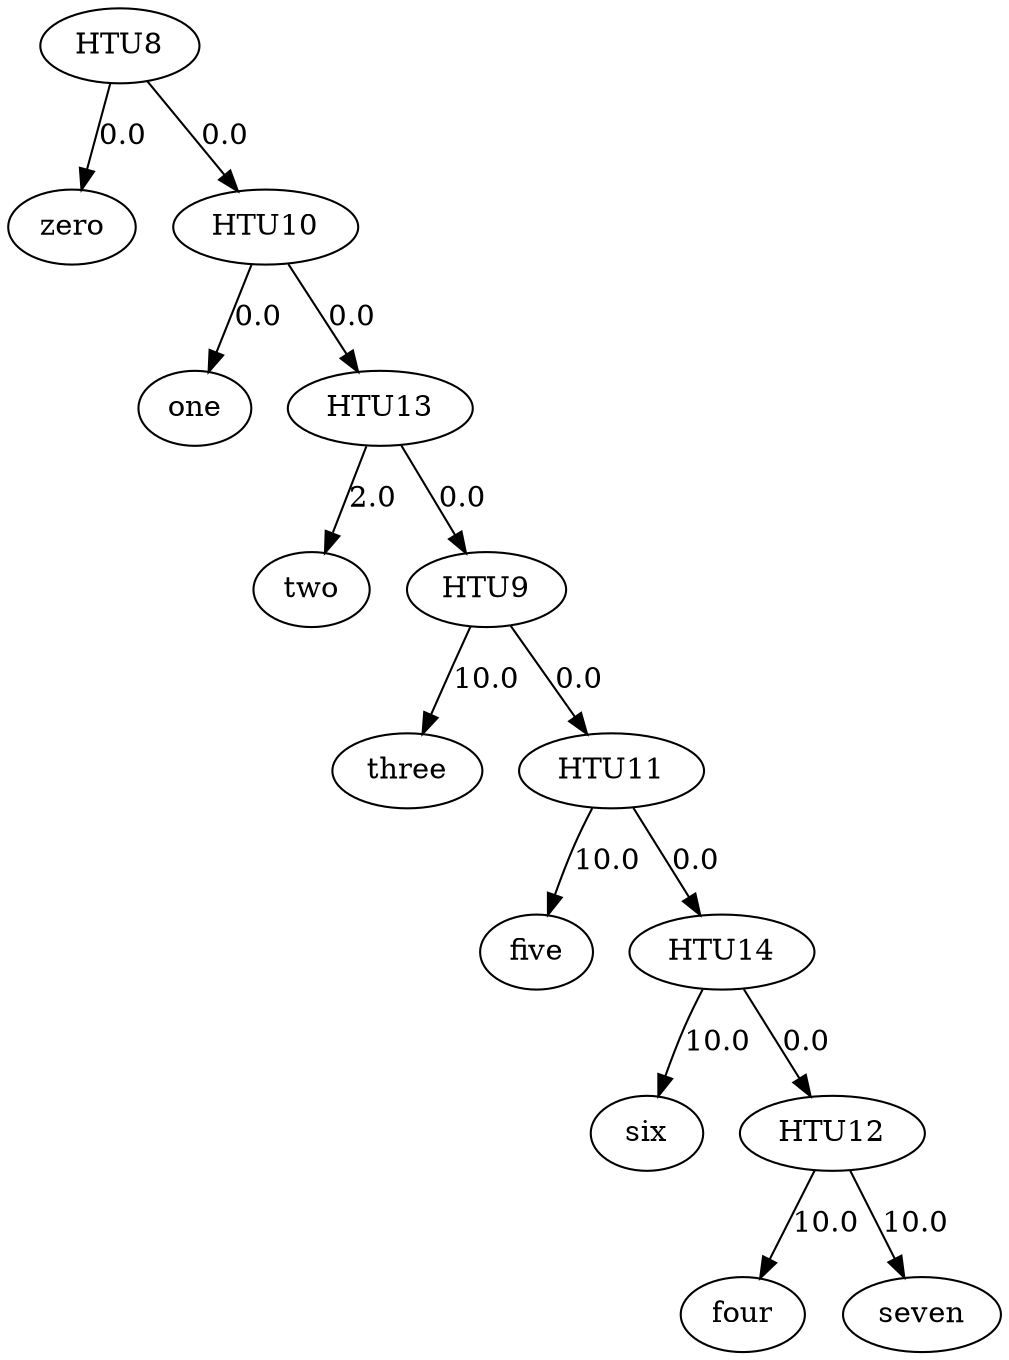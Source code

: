 digraph {
    0 [label=five];
    1 [label=four];
    2 [label=one];
    3 [label=seven];
    4 [label=six];
    5 [label=three];
    6 [label=two];
    7 [label=zero];
    8 [label=HTU8];
    9 [label=HTU9];
    10 [label=HTU10];
    11 [label=HTU11];
    12 [label=HTU12];
    13 [label=HTU13];
    14 [label=HTU14];
    8 -> 7 [label=0.0];
    8 -> 10 [label=0.0];
    9 -> 5 [label=10.0];
    9 -> 11 [label=0.0];
    10 -> 2 [label=0.0];
    10 -> 13 [label=0.0];
    11 -> 0 [label=10.0];
    11 -> 14 [label=0.0];
    12 -> 1 [label=10.0];
    12 -> 3 [label=10.0];
    13 -> 6 [label=2.0];
    13 -> 9 [label=0.0];
    14 -> 4 [label=10.0];
    14 -> 12 [label=0.0];
}
digraph {
    0 [label=five];
    1 [label=four];
    2 [label=one];
    3 [label=seven];
    4 [label=six];
    5 [label=three];
    6 [label=two];
    7 [label=zero];
    8 [label=HTU8];
    9 [label=HTU9];
    10 [label=HTU10];
    11 [label=HTU11];
    12 [label=HTU12];
    13 [label=HTU13];
    14 [label=HTU14];
    8 -> 7 [label=0.0];
    8 -> 11 [label=0.0];
    9 -> 4 [label=10.0];
    9 -> 14 [label=0.0];
    10 -> 0 [label=10.0];
    10 -> 5 [label=10.0];
    11 -> 2 [label=0.0];
    11 -> 13 [label=0.0];
    12 -> 9 [label=0.0];
    12 -> 10 [label=0.0];
    13 -> 6 [label=2.0];
    13 -> 12 [label=0.0];
    14 -> 1 [label=10.0];
    14 -> 3 [label=10.0];
}
digraph {
    0 [label=five];
    1 [label=four];
    2 [label=one];
    3 [label=seven];
    4 [label=six];
    5 [label=three];
    6 [label=two];
    7 [label=zero];
    8 [label=HTU8];
    9 [label=HTU9];
    10 [label=HTU10];
    11 [label=HTU11];
    12 [label=HTU12];
    13 [label=HTU13];
    14 [label=HTU14];
    8 -> 7 [label=0.0];
    8 -> 11 [label=0.0];
    9 -> 6 [label=2.0];
    9 -> 10 [label=0.0];
    10 -> 4 [label=10.0];
    10 -> 12 [label=0.0];
    11 -> 2 [label=0.0];
    11 -> 9 [label=0.0];
    12 -> 13 [label=0.0];
    12 -> 14 [label=0.0];
    13 -> 1 [label=10.0];
    13 -> 3 [label=10.0];
    14 -> 0 [label=10.0];
    14 -> 5 [label=10.0];
}
digraph {
    0 [label=five];
    1 [label=four];
    2 [label=one];
    3 [label=seven];
    4 [label=six];
    5 [label=three];
    6 [label=two];
    7 [label=zero];
    8 [label=HTU8];
    9 [label=HTU9];
    10 [label=HTU10];
    11 [label=HTU11];
    12 [label=HTU12];
    13 [label=HTU13];
    14 [label=HTU14];
    8 -> 7 [label=0.0];
    8 -> 9 [label=0.0];
    9 -> 2 [label=0.0];
    9 -> 12 [label=0.0];
    10 -> 4 [label=10.0];
    10 -> 11 [label=0.0];
    11 -> 13 [label=0.0];
    11 -> 14 [label=0.0];
    12 -> 6 [label=2.0];
    12 -> 10 [label=0.0];
    13 -> 1 [label=10.0];
    13 -> 3 [label=10.0];
    14 -> 0 [label=10.0];
    14 -> 5 [label=10.0];
}
digraph {
    0 [label=five];
    1 [label=four];
    2 [label=one];
    3 [label=seven];
    4 [label=six];
    5 [label=three];
    6 [label=two];
    7 [label=zero];
    8 [label=HTU8];
    9 [label=HTU9];
    10 [label=HTU10];
    11 [label=HTU11];
    12 [label=HTU12];
    13 [label=HTU13];
    14 [label=HTU14];
    8 -> 7 [label=0.0];
    8 -> 9 [label=0.0];
    9 -> 2 [label=0.0];
    9 -> 12 [label=0.0];
    10 -> 5 [label=10.0];
    10 -> 14 [label=0.0];
    11 -> 4 [label=10.0];
    11 -> 13 [label=0.0];
    12 -> 6 [label=2.0];
    12 -> 10 [label=0.0];
    13 -> 1 [label=10.0];
    13 -> 3 [label=10.0];
    14 -> 0 [label=10.0];
    14 -> 11 [label=0.0];
}
digraph {
    0 [label=five];
    1 [label=four];
    2 [label=one];
    3 [label=seven];
    4 [label=six];
    5 [label=three];
    6 [label=two];
    7 [label=zero];
    8 [label=HTU8];
    9 [label=HTU9];
    10 [label=HTU10];
    11 [label=HTU11];
    12 [label=HTU12];
    13 [label=HTU13];
    14 [label=HTU14];
    8 -> 7 [label=0.0];
    8 -> 9 [label=0.0];
    9 -> 2 [label=0.0];
    9 -> 12 [label=0.0];
    10 -> 13 [label=0.0];
    10 -> 14 [label=0.0];
    11 -> 0 [label=10.0];
    11 -> 5 [label=10.0];
    12 -> 6 [label=2.0];
    12 -> 10 [label=0.0];
    13 -> 1 [label=10.0];
    13 -> 3 [label=10.0];
    14 -> 4 [label=10.0];
    14 -> 11 [label=0.0];
}
digraph {
    0 [label=five];
    1 [label=four];
    2 [label=one];
    3 [label=seven];
    4 [label=six];
    5 [label=three];
    6 [label=two];
    7 [label=zero];
    8 [label=HTU8];
    9 [label=HTU9];
    10 [label=HTU10];
    11 [label=HTU11];
    12 [label=HTU12];
    13 [label=HTU13];
    14 [label=HTU14];
    8 -> 7 [label=0.0];
    8 -> 14 [label=0.0];
    9 -> 6 [label=2.0];
    9 -> 10 [label=0.0];
    10 -> 11 [label=0.0];
    10 -> 12 [label=0.0];
    11 -> 4 [label=10.0];
    11 -> 13 [label=0.0];
    12 -> 1 [label=10.0];
    12 -> 3 [label=10.0];
    13 -> 0 [label=10.0];
    13 -> 5 [label=10.0];
    14 -> 2 [label=0.0];
    14 -> 9 [label=0.0];
}
digraph {
    0 [label=five];
    1 [label=four];
    2 [label=one];
    3 [label=seven];
    4 [label=six];
    5 [label=three];
    6 [label=two];
    7 [label=zero];
    8 [label=HTU8];
    9 [label=HTU9];
    10 [label=HTU10];
    11 [label=HTU11];
    12 [label=HTU12];
    13 [label=HTU13];
    14 [label=HTU14];
    8 -> 7 [label=0.0];
    8 -> 13 [label=0.0];
    9 -> 1 [label=10.0];
    9 -> 3 [label=10.0];
    10 -> 9 [label=0.0];
    10 -> 12 [label=0.0];
    11 -> 6 [label=2.0];
    11 -> 10 [label=0.0];
    12 -> 4 [label=10.0];
    12 -> 14 [label=0.0];
    13 -> 2 [label=0.0];
    13 -> 11 [label=0.0];
    14 -> 0 [label=10.0];
    14 -> 5 [label=10.0];
}
digraph {
    0 [label=five];
    1 [label=four];
    2 [label=one];
    3 [label=seven];
    4 [label=six];
    5 [label=three];
    6 [label=two];
    7 [label=zero];
    8 [label=HTU8];
    9 [label=HTU9];
    10 [label=HTU10];
    11 [label=HTU11];
    12 [label=HTU12];
    13 [label=HTU13];
    14 [label=HTU14];
    8 -> 7 [label=0.0];
    8 -> 13 [label=0.0];
    9 -> 3 [label=10.0];
    9 -> 12 [label=0.0];
    10 -> 1 [label=10.0];
    10 -> 9 [label=0.0];
    11 -> 6 [label=2.0];
    11 -> 10 [label=0.0];
    12 -> 4 [label=10.0];
    12 -> 14 [label=0.0];
    13 -> 2 [label=0.0];
    13 -> 11 [label=0.0];
    14 -> 0 [label=10.0];
    14 -> 5 [label=10.0];
}
digraph {
    0 [label=five];
    1 [label=four];
    2 [label=one];
    3 [label=seven];
    4 [label=six];
    5 [label=three];
    6 [label=two];
    7 [label=zero];
    8 [label=HTU8];
    9 [label=HTU9];
    10 [label=HTU10];
    11 [label=HTU11];
    12 [label=HTU12];
    13 [label=HTU13];
    14 [label=HTU14];
    8 -> 7 [label=0.0];
    8 -> 13 [label=0.0];
    9 -> 1 [label=10.0];
    9 -> 3 [label=10.0];
    10 -> 4 [label=10.0];
    10 -> 12 [label=0.0];
    11 -> 6 [label=2.0];
    11 -> 10 [label=0.0];
    12 -> 9 [label=0.0];
    12 -> 14 [label=0.0];
    13 -> 2 [label=0.0];
    13 -> 11 [label=0.0];
    14 -> 0 [label=10.0];
    14 -> 5 [label=10.0];
}